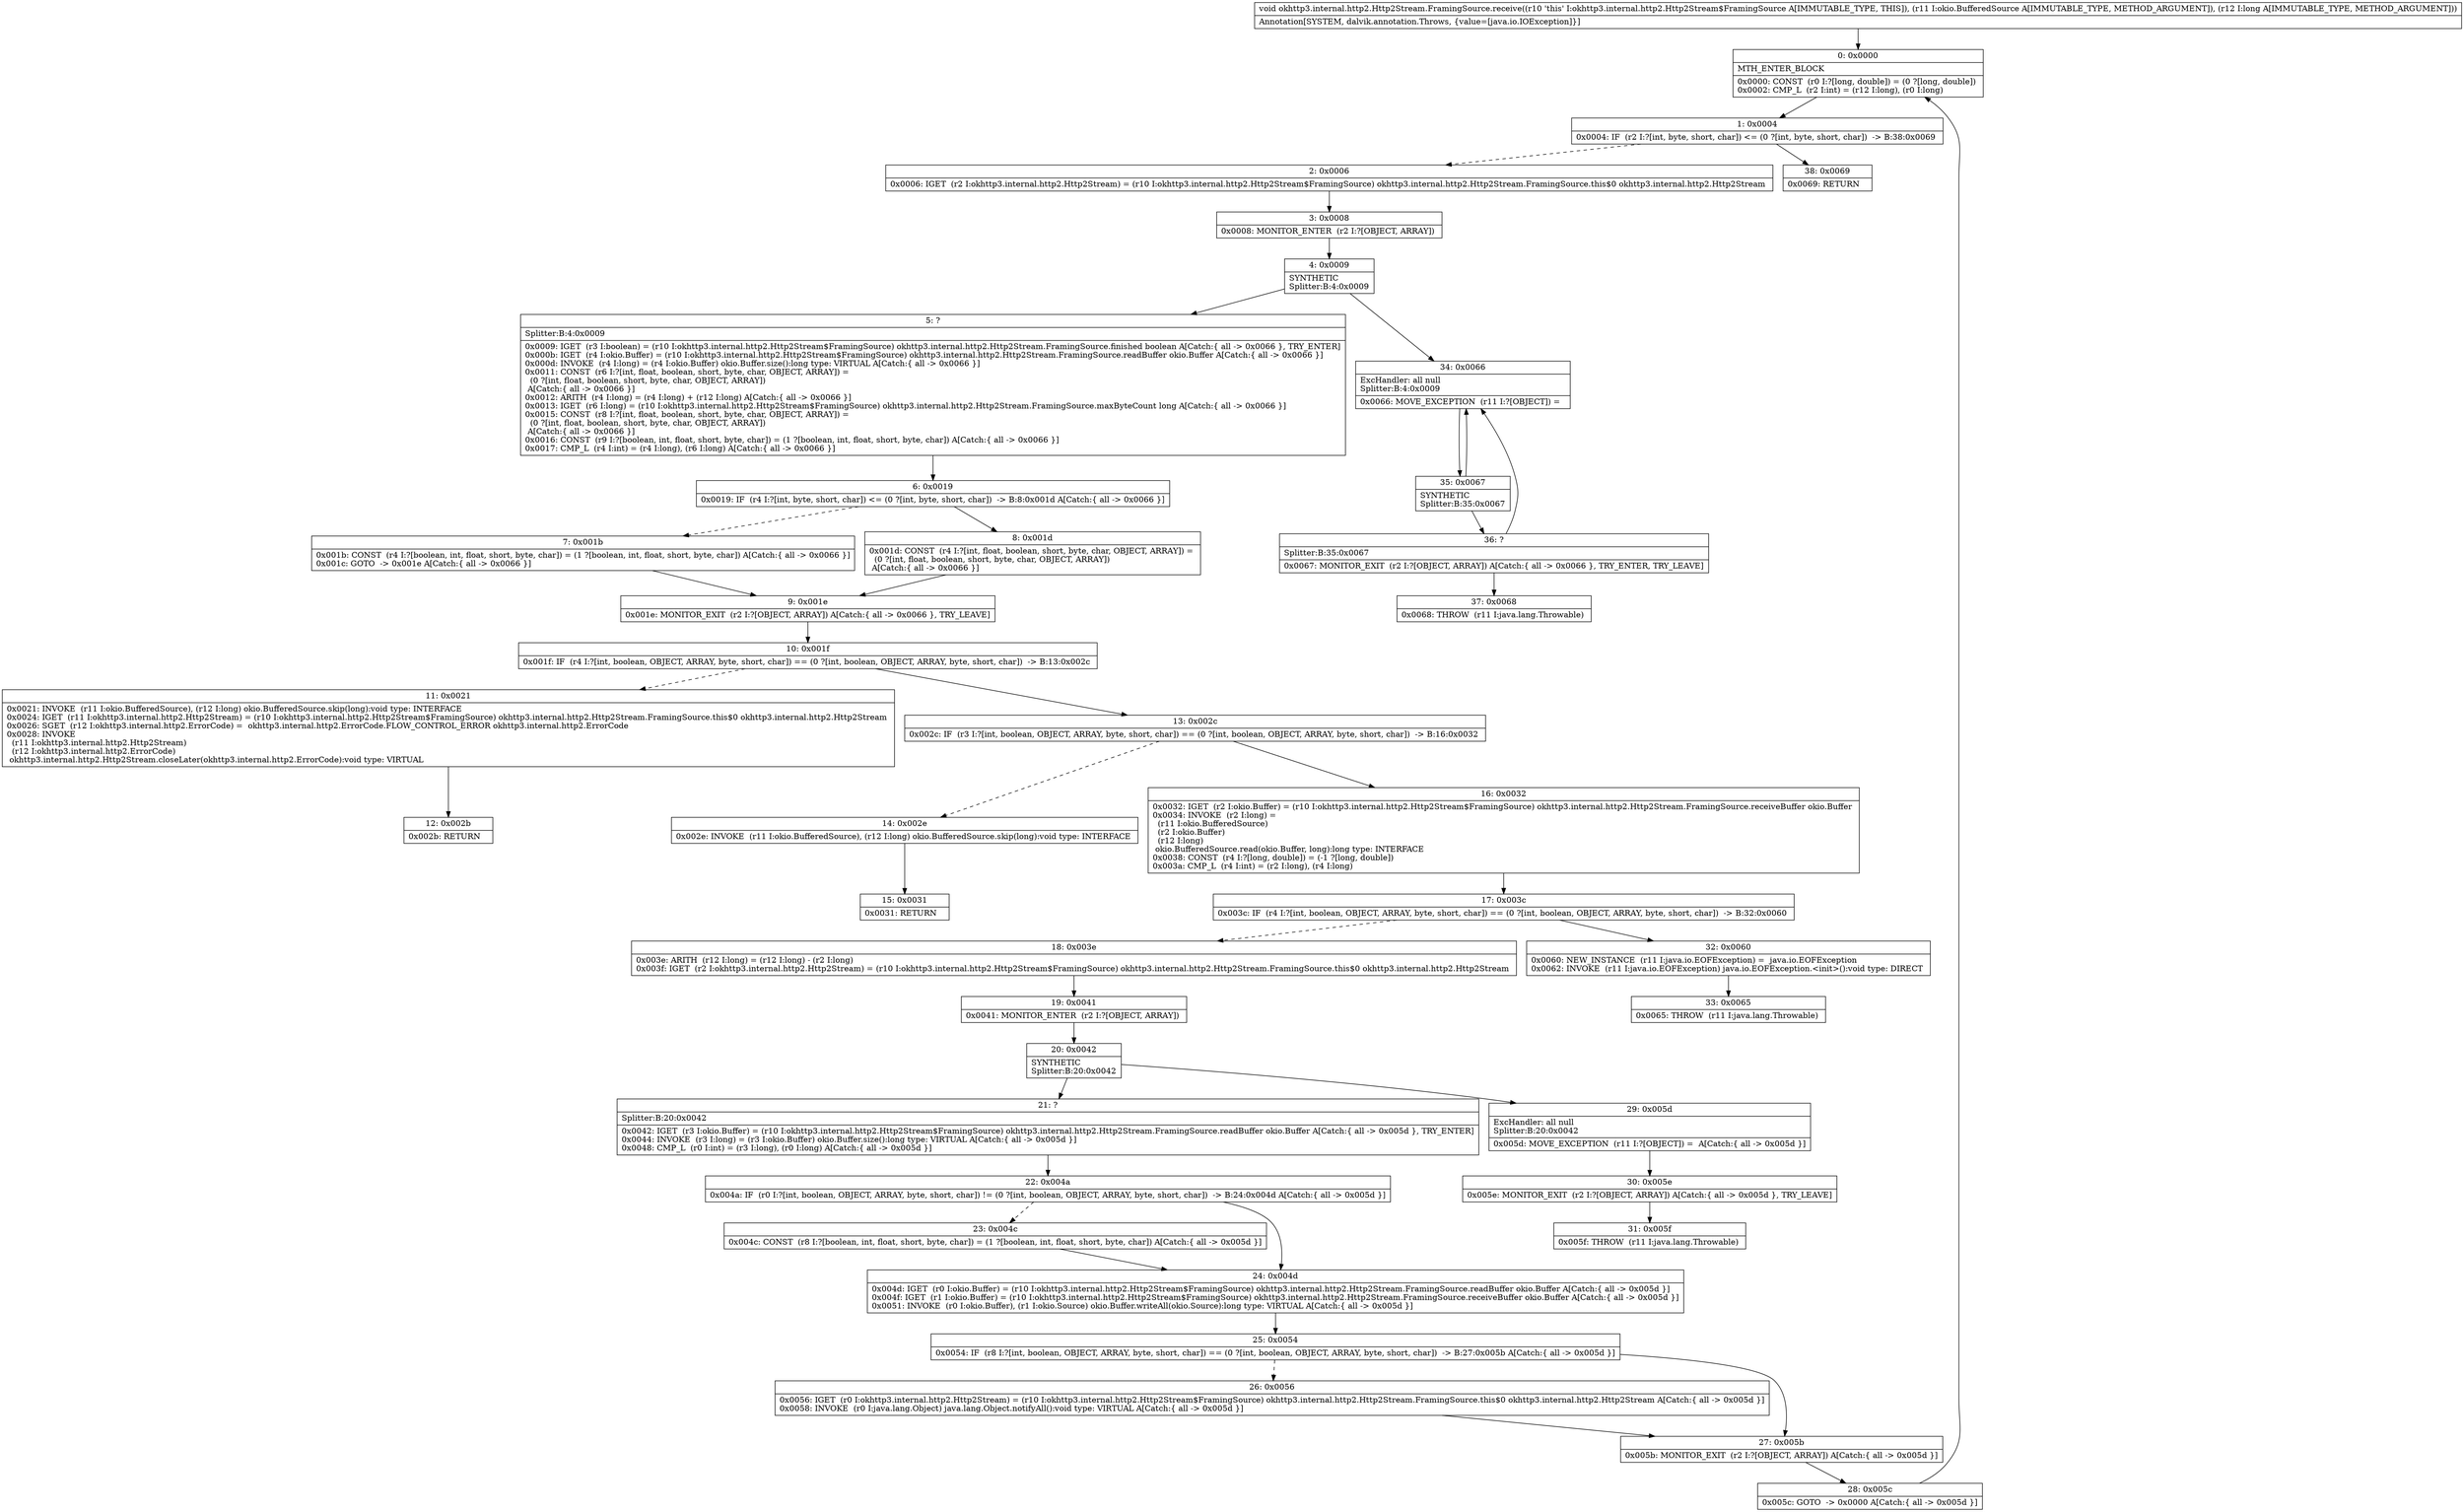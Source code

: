 digraph "CFG forokhttp3.internal.http2.Http2Stream.FramingSource.receive(Lokio\/BufferedSource;J)V" {
Node_0 [shape=record,label="{0\:\ 0x0000|MTH_ENTER_BLOCK\l|0x0000: CONST  (r0 I:?[long, double]) = (0 ?[long, double]) \l0x0002: CMP_L  (r2 I:int) = (r12 I:long), (r0 I:long) \l}"];
Node_1 [shape=record,label="{1\:\ 0x0004|0x0004: IF  (r2 I:?[int, byte, short, char]) \<= (0 ?[int, byte, short, char])  \-\> B:38:0x0069 \l}"];
Node_2 [shape=record,label="{2\:\ 0x0006|0x0006: IGET  (r2 I:okhttp3.internal.http2.Http2Stream) = (r10 I:okhttp3.internal.http2.Http2Stream$FramingSource) okhttp3.internal.http2.Http2Stream.FramingSource.this$0 okhttp3.internal.http2.Http2Stream \l}"];
Node_3 [shape=record,label="{3\:\ 0x0008|0x0008: MONITOR_ENTER  (r2 I:?[OBJECT, ARRAY]) \l}"];
Node_4 [shape=record,label="{4\:\ 0x0009|SYNTHETIC\lSplitter:B:4:0x0009\l}"];
Node_5 [shape=record,label="{5\:\ ?|Splitter:B:4:0x0009\l|0x0009: IGET  (r3 I:boolean) = (r10 I:okhttp3.internal.http2.Http2Stream$FramingSource) okhttp3.internal.http2.Http2Stream.FramingSource.finished boolean A[Catch:\{ all \-\> 0x0066 \}, TRY_ENTER]\l0x000b: IGET  (r4 I:okio.Buffer) = (r10 I:okhttp3.internal.http2.Http2Stream$FramingSource) okhttp3.internal.http2.Http2Stream.FramingSource.readBuffer okio.Buffer A[Catch:\{ all \-\> 0x0066 \}]\l0x000d: INVOKE  (r4 I:long) = (r4 I:okio.Buffer) okio.Buffer.size():long type: VIRTUAL A[Catch:\{ all \-\> 0x0066 \}]\l0x0011: CONST  (r6 I:?[int, float, boolean, short, byte, char, OBJECT, ARRAY]) = \l  (0 ?[int, float, boolean, short, byte, char, OBJECT, ARRAY])\l A[Catch:\{ all \-\> 0x0066 \}]\l0x0012: ARITH  (r4 I:long) = (r4 I:long) + (r12 I:long) A[Catch:\{ all \-\> 0x0066 \}]\l0x0013: IGET  (r6 I:long) = (r10 I:okhttp3.internal.http2.Http2Stream$FramingSource) okhttp3.internal.http2.Http2Stream.FramingSource.maxByteCount long A[Catch:\{ all \-\> 0x0066 \}]\l0x0015: CONST  (r8 I:?[int, float, boolean, short, byte, char, OBJECT, ARRAY]) = \l  (0 ?[int, float, boolean, short, byte, char, OBJECT, ARRAY])\l A[Catch:\{ all \-\> 0x0066 \}]\l0x0016: CONST  (r9 I:?[boolean, int, float, short, byte, char]) = (1 ?[boolean, int, float, short, byte, char]) A[Catch:\{ all \-\> 0x0066 \}]\l0x0017: CMP_L  (r4 I:int) = (r4 I:long), (r6 I:long) A[Catch:\{ all \-\> 0x0066 \}]\l}"];
Node_6 [shape=record,label="{6\:\ 0x0019|0x0019: IF  (r4 I:?[int, byte, short, char]) \<= (0 ?[int, byte, short, char])  \-\> B:8:0x001d A[Catch:\{ all \-\> 0x0066 \}]\l}"];
Node_7 [shape=record,label="{7\:\ 0x001b|0x001b: CONST  (r4 I:?[boolean, int, float, short, byte, char]) = (1 ?[boolean, int, float, short, byte, char]) A[Catch:\{ all \-\> 0x0066 \}]\l0x001c: GOTO  \-\> 0x001e A[Catch:\{ all \-\> 0x0066 \}]\l}"];
Node_8 [shape=record,label="{8\:\ 0x001d|0x001d: CONST  (r4 I:?[int, float, boolean, short, byte, char, OBJECT, ARRAY]) = \l  (0 ?[int, float, boolean, short, byte, char, OBJECT, ARRAY])\l A[Catch:\{ all \-\> 0x0066 \}]\l}"];
Node_9 [shape=record,label="{9\:\ 0x001e|0x001e: MONITOR_EXIT  (r2 I:?[OBJECT, ARRAY]) A[Catch:\{ all \-\> 0x0066 \}, TRY_LEAVE]\l}"];
Node_10 [shape=record,label="{10\:\ 0x001f|0x001f: IF  (r4 I:?[int, boolean, OBJECT, ARRAY, byte, short, char]) == (0 ?[int, boolean, OBJECT, ARRAY, byte, short, char])  \-\> B:13:0x002c \l}"];
Node_11 [shape=record,label="{11\:\ 0x0021|0x0021: INVOKE  (r11 I:okio.BufferedSource), (r12 I:long) okio.BufferedSource.skip(long):void type: INTERFACE \l0x0024: IGET  (r11 I:okhttp3.internal.http2.Http2Stream) = (r10 I:okhttp3.internal.http2.Http2Stream$FramingSource) okhttp3.internal.http2.Http2Stream.FramingSource.this$0 okhttp3.internal.http2.Http2Stream \l0x0026: SGET  (r12 I:okhttp3.internal.http2.ErrorCode) =  okhttp3.internal.http2.ErrorCode.FLOW_CONTROL_ERROR okhttp3.internal.http2.ErrorCode \l0x0028: INVOKE  \l  (r11 I:okhttp3.internal.http2.Http2Stream)\l  (r12 I:okhttp3.internal.http2.ErrorCode)\l okhttp3.internal.http2.Http2Stream.closeLater(okhttp3.internal.http2.ErrorCode):void type: VIRTUAL \l}"];
Node_12 [shape=record,label="{12\:\ 0x002b|0x002b: RETURN   \l}"];
Node_13 [shape=record,label="{13\:\ 0x002c|0x002c: IF  (r3 I:?[int, boolean, OBJECT, ARRAY, byte, short, char]) == (0 ?[int, boolean, OBJECT, ARRAY, byte, short, char])  \-\> B:16:0x0032 \l}"];
Node_14 [shape=record,label="{14\:\ 0x002e|0x002e: INVOKE  (r11 I:okio.BufferedSource), (r12 I:long) okio.BufferedSource.skip(long):void type: INTERFACE \l}"];
Node_15 [shape=record,label="{15\:\ 0x0031|0x0031: RETURN   \l}"];
Node_16 [shape=record,label="{16\:\ 0x0032|0x0032: IGET  (r2 I:okio.Buffer) = (r10 I:okhttp3.internal.http2.Http2Stream$FramingSource) okhttp3.internal.http2.Http2Stream.FramingSource.receiveBuffer okio.Buffer \l0x0034: INVOKE  (r2 I:long) = \l  (r11 I:okio.BufferedSource)\l  (r2 I:okio.Buffer)\l  (r12 I:long)\l okio.BufferedSource.read(okio.Buffer, long):long type: INTERFACE \l0x0038: CONST  (r4 I:?[long, double]) = (\-1 ?[long, double]) \l0x003a: CMP_L  (r4 I:int) = (r2 I:long), (r4 I:long) \l}"];
Node_17 [shape=record,label="{17\:\ 0x003c|0x003c: IF  (r4 I:?[int, boolean, OBJECT, ARRAY, byte, short, char]) == (0 ?[int, boolean, OBJECT, ARRAY, byte, short, char])  \-\> B:32:0x0060 \l}"];
Node_18 [shape=record,label="{18\:\ 0x003e|0x003e: ARITH  (r12 I:long) = (r12 I:long) \- (r2 I:long) \l0x003f: IGET  (r2 I:okhttp3.internal.http2.Http2Stream) = (r10 I:okhttp3.internal.http2.Http2Stream$FramingSource) okhttp3.internal.http2.Http2Stream.FramingSource.this$0 okhttp3.internal.http2.Http2Stream \l}"];
Node_19 [shape=record,label="{19\:\ 0x0041|0x0041: MONITOR_ENTER  (r2 I:?[OBJECT, ARRAY]) \l}"];
Node_20 [shape=record,label="{20\:\ 0x0042|SYNTHETIC\lSplitter:B:20:0x0042\l}"];
Node_21 [shape=record,label="{21\:\ ?|Splitter:B:20:0x0042\l|0x0042: IGET  (r3 I:okio.Buffer) = (r10 I:okhttp3.internal.http2.Http2Stream$FramingSource) okhttp3.internal.http2.Http2Stream.FramingSource.readBuffer okio.Buffer A[Catch:\{ all \-\> 0x005d \}, TRY_ENTER]\l0x0044: INVOKE  (r3 I:long) = (r3 I:okio.Buffer) okio.Buffer.size():long type: VIRTUAL A[Catch:\{ all \-\> 0x005d \}]\l0x0048: CMP_L  (r0 I:int) = (r3 I:long), (r0 I:long) A[Catch:\{ all \-\> 0x005d \}]\l}"];
Node_22 [shape=record,label="{22\:\ 0x004a|0x004a: IF  (r0 I:?[int, boolean, OBJECT, ARRAY, byte, short, char]) != (0 ?[int, boolean, OBJECT, ARRAY, byte, short, char])  \-\> B:24:0x004d A[Catch:\{ all \-\> 0x005d \}]\l}"];
Node_23 [shape=record,label="{23\:\ 0x004c|0x004c: CONST  (r8 I:?[boolean, int, float, short, byte, char]) = (1 ?[boolean, int, float, short, byte, char]) A[Catch:\{ all \-\> 0x005d \}]\l}"];
Node_24 [shape=record,label="{24\:\ 0x004d|0x004d: IGET  (r0 I:okio.Buffer) = (r10 I:okhttp3.internal.http2.Http2Stream$FramingSource) okhttp3.internal.http2.Http2Stream.FramingSource.readBuffer okio.Buffer A[Catch:\{ all \-\> 0x005d \}]\l0x004f: IGET  (r1 I:okio.Buffer) = (r10 I:okhttp3.internal.http2.Http2Stream$FramingSource) okhttp3.internal.http2.Http2Stream.FramingSource.receiveBuffer okio.Buffer A[Catch:\{ all \-\> 0x005d \}]\l0x0051: INVOKE  (r0 I:okio.Buffer), (r1 I:okio.Source) okio.Buffer.writeAll(okio.Source):long type: VIRTUAL A[Catch:\{ all \-\> 0x005d \}]\l}"];
Node_25 [shape=record,label="{25\:\ 0x0054|0x0054: IF  (r8 I:?[int, boolean, OBJECT, ARRAY, byte, short, char]) == (0 ?[int, boolean, OBJECT, ARRAY, byte, short, char])  \-\> B:27:0x005b A[Catch:\{ all \-\> 0x005d \}]\l}"];
Node_26 [shape=record,label="{26\:\ 0x0056|0x0056: IGET  (r0 I:okhttp3.internal.http2.Http2Stream) = (r10 I:okhttp3.internal.http2.Http2Stream$FramingSource) okhttp3.internal.http2.Http2Stream.FramingSource.this$0 okhttp3.internal.http2.Http2Stream A[Catch:\{ all \-\> 0x005d \}]\l0x0058: INVOKE  (r0 I:java.lang.Object) java.lang.Object.notifyAll():void type: VIRTUAL A[Catch:\{ all \-\> 0x005d \}]\l}"];
Node_27 [shape=record,label="{27\:\ 0x005b|0x005b: MONITOR_EXIT  (r2 I:?[OBJECT, ARRAY]) A[Catch:\{ all \-\> 0x005d \}]\l}"];
Node_28 [shape=record,label="{28\:\ 0x005c|0x005c: GOTO  \-\> 0x0000 A[Catch:\{ all \-\> 0x005d \}]\l}"];
Node_29 [shape=record,label="{29\:\ 0x005d|ExcHandler: all null\lSplitter:B:20:0x0042\l|0x005d: MOVE_EXCEPTION  (r11 I:?[OBJECT]) =  A[Catch:\{ all \-\> 0x005d \}]\l}"];
Node_30 [shape=record,label="{30\:\ 0x005e|0x005e: MONITOR_EXIT  (r2 I:?[OBJECT, ARRAY]) A[Catch:\{ all \-\> 0x005d \}, TRY_LEAVE]\l}"];
Node_31 [shape=record,label="{31\:\ 0x005f|0x005f: THROW  (r11 I:java.lang.Throwable) \l}"];
Node_32 [shape=record,label="{32\:\ 0x0060|0x0060: NEW_INSTANCE  (r11 I:java.io.EOFException) =  java.io.EOFException \l0x0062: INVOKE  (r11 I:java.io.EOFException) java.io.EOFException.\<init\>():void type: DIRECT \l}"];
Node_33 [shape=record,label="{33\:\ 0x0065|0x0065: THROW  (r11 I:java.lang.Throwable) \l}"];
Node_34 [shape=record,label="{34\:\ 0x0066|ExcHandler: all null\lSplitter:B:4:0x0009\l|0x0066: MOVE_EXCEPTION  (r11 I:?[OBJECT]) =  \l}"];
Node_35 [shape=record,label="{35\:\ 0x0067|SYNTHETIC\lSplitter:B:35:0x0067\l}"];
Node_36 [shape=record,label="{36\:\ ?|Splitter:B:35:0x0067\l|0x0067: MONITOR_EXIT  (r2 I:?[OBJECT, ARRAY]) A[Catch:\{ all \-\> 0x0066 \}, TRY_ENTER, TRY_LEAVE]\l}"];
Node_37 [shape=record,label="{37\:\ 0x0068|0x0068: THROW  (r11 I:java.lang.Throwable) \l}"];
Node_38 [shape=record,label="{38\:\ 0x0069|0x0069: RETURN   \l}"];
MethodNode[shape=record,label="{void okhttp3.internal.http2.Http2Stream.FramingSource.receive((r10 'this' I:okhttp3.internal.http2.Http2Stream$FramingSource A[IMMUTABLE_TYPE, THIS]), (r11 I:okio.BufferedSource A[IMMUTABLE_TYPE, METHOD_ARGUMENT]), (r12 I:long A[IMMUTABLE_TYPE, METHOD_ARGUMENT]))  | Annotation[SYSTEM, dalvik.annotation.Throws, \{value=[java.io.IOException]\}]\l}"];
MethodNode -> Node_0;
Node_0 -> Node_1;
Node_1 -> Node_2[style=dashed];
Node_1 -> Node_38;
Node_2 -> Node_3;
Node_3 -> Node_4;
Node_4 -> Node_5;
Node_4 -> Node_34;
Node_5 -> Node_6;
Node_6 -> Node_7[style=dashed];
Node_6 -> Node_8;
Node_7 -> Node_9;
Node_8 -> Node_9;
Node_9 -> Node_10;
Node_10 -> Node_11[style=dashed];
Node_10 -> Node_13;
Node_11 -> Node_12;
Node_13 -> Node_14[style=dashed];
Node_13 -> Node_16;
Node_14 -> Node_15;
Node_16 -> Node_17;
Node_17 -> Node_18[style=dashed];
Node_17 -> Node_32;
Node_18 -> Node_19;
Node_19 -> Node_20;
Node_20 -> Node_21;
Node_20 -> Node_29;
Node_21 -> Node_22;
Node_22 -> Node_23[style=dashed];
Node_22 -> Node_24;
Node_23 -> Node_24;
Node_24 -> Node_25;
Node_25 -> Node_26[style=dashed];
Node_25 -> Node_27;
Node_26 -> Node_27;
Node_27 -> Node_28;
Node_28 -> Node_0;
Node_29 -> Node_30;
Node_30 -> Node_31;
Node_32 -> Node_33;
Node_34 -> Node_35;
Node_35 -> Node_36;
Node_35 -> Node_34;
Node_36 -> Node_37;
Node_36 -> Node_34;
}

